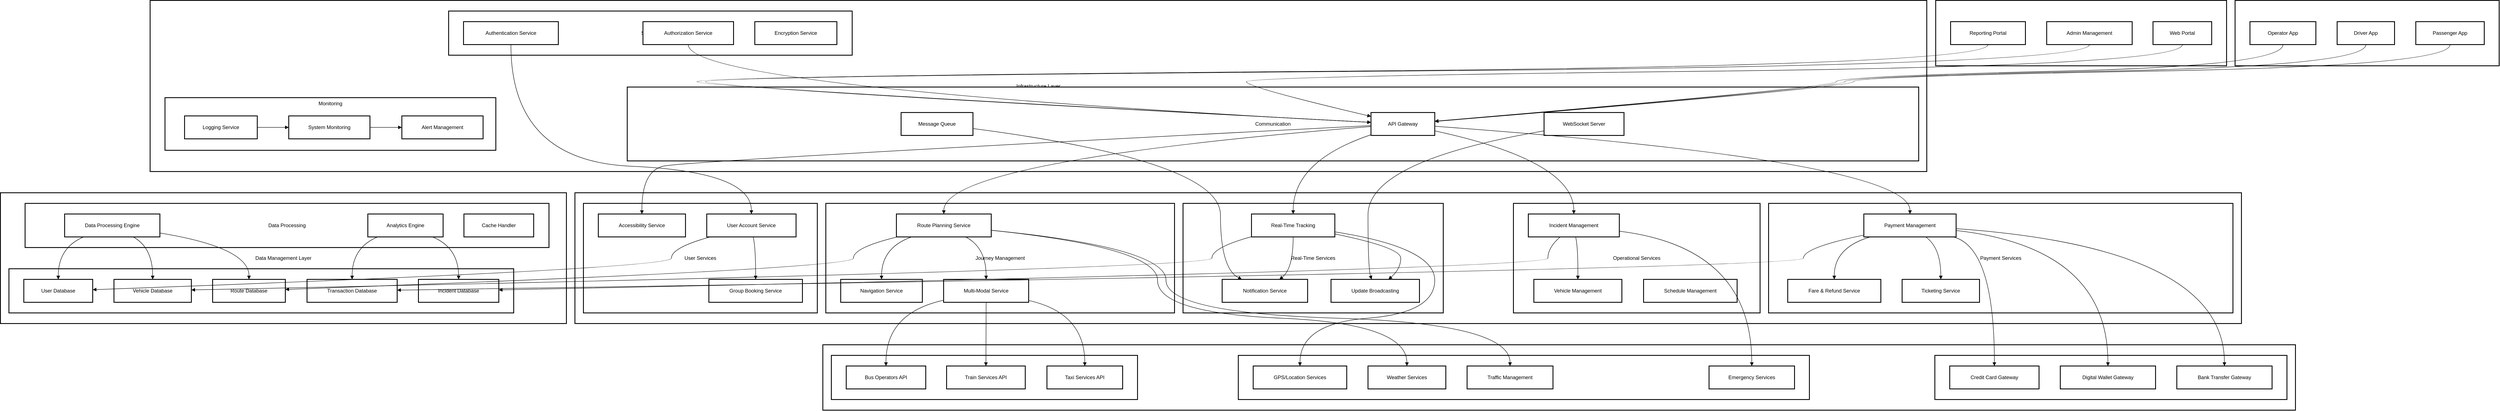 <mxfile version="27.0.5">
  <diagram name="Page-1" id="BeQ7WbJcd_BiqAc1YBVO">
    <mxGraphModel dx="8540" dy="4227" grid="1" gridSize="10" guides="1" tooltips="1" connect="1" arrows="1" fold="1" page="1" pageScale="1" pageWidth="827" pageHeight="1169" math="0" shadow="0">
      <root>
        <mxCell id="0" />
        <mxCell id="1" parent="0" />
        <mxCell id="VH9sjmo6CFNE2IsKv49y-115" value="Infrastructure Layer" style="whiteSpace=wrap;strokeWidth=2;" vertex="1" parent="1">
          <mxGeometry x="372" y="180" width="4178" height="403" as="geometry" />
        </mxCell>
        <mxCell id="VH9sjmo6CFNE2IsKv49y-116" value="Monitoring" style="whiteSpace=wrap;strokeWidth=2;verticalAlign=top;" vertex="1" parent="1">
          <mxGeometry x="407" y="409" width="778" height="124" as="geometry" />
        </mxCell>
        <mxCell id="VH9sjmo6CFNE2IsKv49y-117" value="Logging Service" style="whiteSpace=wrap;strokeWidth=2;" vertex="1" parent="VH9sjmo6CFNE2IsKv49y-116">
          <mxGeometry x="46" y="43" width="171" height="54" as="geometry" />
        </mxCell>
        <mxCell id="VH9sjmo6CFNE2IsKv49y-118" value="System Monitoring" style="whiteSpace=wrap;strokeWidth=2;" vertex="1" parent="VH9sjmo6CFNE2IsKv49y-116">
          <mxGeometry x="291" y="43" width="191" height="54" as="geometry" />
        </mxCell>
        <mxCell id="VH9sjmo6CFNE2IsKv49y-119" value="Alert Management" style="whiteSpace=wrap;strokeWidth=2;" vertex="1" parent="VH9sjmo6CFNE2IsKv49y-116">
          <mxGeometry x="557" y="43" width="191" height="54" as="geometry" />
        </mxCell>
        <mxCell id="VH9sjmo6CFNE2IsKv49y-120" value="" style="curved=1;startArrow=none;endArrow=block;exitX=0.99;exitY=0.5;entryX=0;entryY=0.5;rounded=0;" edge="1" parent="VH9sjmo6CFNE2IsKv49y-116" source="VH9sjmo6CFNE2IsKv49y-117" target="VH9sjmo6CFNE2IsKv49y-118">
          <mxGeometry relative="1" as="geometry">
            <Array as="points" />
          </mxGeometry>
        </mxCell>
        <mxCell id="VH9sjmo6CFNE2IsKv49y-121" value="" style="curved=1;startArrow=none;endArrow=block;exitX=1;exitY=0.5;entryX=0;entryY=0.5;rounded=0;" edge="1" parent="VH9sjmo6CFNE2IsKv49y-116" source="VH9sjmo6CFNE2IsKv49y-118" target="VH9sjmo6CFNE2IsKv49y-119">
          <mxGeometry relative="1" as="geometry">
            <Array as="points" />
          </mxGeometry>
        </mxCell>
        <mxCell id="VH9sjmo6CFNE2IsKv49y-122" value="Security" style="whiteSpace=wrap;strokeWidth=2;" vertex="1" parent="1">
          <mxGeometry x="1074" y="205" width="949" height="104" as="geometry" />
        </mxCell>
        <mxCell id="VH9sjmo6CFNE2IsKv49y-123" value="Communication" style="whiteSpace=wrap;strokeWidth=2;" vertex="1" parent="1">
          <mxGeometry x="1494" y="384" width="3037" height="174" as="geometry" />
        </mxCell>
        <mxCell id="VH9sjmo6CFNE2IsKv49y-124" value="External Integration Layer" style="whiteSpace=wrap;strokeWidth=2;" vertex="1" parent="1">
          <mxGeometry x="1954" y="991" width="3463" height="154" as="geometry" />
        </mxCell>
        <mxCell id="VH9sjmo6CFNE2IsKv49y-125" value="Third-Party Transport" style="whiteSpace=wrap;strokeWidth=2;" vertex="1" parent="1">
          <mxGeometry x="1974" y="1016" width="720" height="104" as="geometry" />
        </mxCell>
        <mxCell id="VH9sjmo6CFNE2IsKv49y-126" value="External Services" style="whiteSpace=wrap;strokeWidth=2;" vertex="1" parent="1">
          <mxGeometry x="2931" y="1016" width="1343" height="104" as="geometry" />
        </mxCell>
        <mxCell id="VH9sjmo6CFNE2IsKv49y-127" value="Payment Gateways" style="whiteSpace=wrap;strokeWidth=2;" vertex="1" parent="1">
          <mxGeometry x="4569" y="1016" width="828" height="104" as="geometry" />
        </mxCell>
        <mxCell id="VH9sjmo6CFNE2IsKv49y-128" value="Data Management Layer" style="whiteSpace=wrap;strokeWidth=2;" vertex="1" parent="1">
          <mxGeometry x="20" y="633" width="1331" height="308" as="geometry" />
        </mxCell>
        <mxCell id="VH9sjmo6CFNE2IsKv49y-129" value="Data Processing" style="whiteSpace=wrap;strokeWidth=2;" vertex="1" parent="1">
          <mxGeometry x="78" y="658" width="1232" height="104" as="geometry" />
        </mxCell>
        <mxCell id="VH9sjmo6CFNE2IsKv49y-130" value="Databases" style="whiteSpace=wrap;strokeWidth=2;" vertex="1" parent="1">
          <mxGeometry x="40" y="812" width="1187" height="104" as="geometry" />
        </mxCell>
        <mxCell id="VH9sjmo6CFNE2IsKv49y-131" value="Core Services Layer" style="whiteSpace=wrap;strokeWidth=2;" vertex="1" parent="1">
          <mxGeometry x="1371" y="633" width="3919" height="308" as="geometry" />
        </mxCell>
        <mxCell id="VH9sjmo6CFNE2IsKv49y-132" value="User Services" style="whiteSpace=wrap;strokeWidth=2;" vertex="1" parent="1">
          <mxGeometry x="1391" y="658" width="550" height="258" as="geometry" />
        </mxCell>
        <mxCell id="VH9sjmo6CFNE2IsKv49y-133" value="Operational Services" style="whiteSpace=wrap;strokeWidth=2;" vertex="1" parent="1">
          <mxGeometry x="3578" y="658" width="580" height="258" as="geometry" />
        </mxCell>
        <mxCell id="VH9sjmo6CFNE2IsKv49y-134" value="Payment Services" style="whiteSpace=wrap;strokeWidth=2;" vertex="1" parent="1">
          <mxGeometry x="4178" y="658" width="1092" height="258" as="geometry" />
        </mxCell>
        <mxCell id="VH9sjmo6CFNE2IsKv49y-135" value="Real-Time Services" style="whiteSpace=wrap;strokeWidth=2;" vertex="1" parent="1">
          <mxGeometry x="2801" y="658" width="612" height="258" as="geometry" />
        </mxCell>
        <mxCell id="VH9sjmo6CFNE2IsKv49y-136" value="Journey Management" style="whiteSpace=wrap;strokeWidth=2;" vertex="1" parent="1">
          <mxGeometry x="1961" y="658" width="820" height="258" as="geometry" />
        </mxCell>
        <mxCell id="VH9sjmo6CFNE2IsKv49y-137" value="Web Applications" style="whiteSpace=wrap;strokeWidth=2;" vertex="1" parent="1">
          <mxGeometry x="4571" y="180" width="684" height="154" as="geometry" />
        </mxCell>
        <mxCell id="VH9sjmo6CFNE2IsKv49y-138" value="Mobile Applications" style="whiteSpace=wrap;strokeWidth=2;" vertex="1" parent="1">
          <mxGeometry x="5275" y="180" width="621" height="154" as="geometry" />
        </mxCell>
        <mxCell id="VH9sjmo6CFNE2IsKv49y-139" value="Passenger App" style="whiteSpace=wrap;strokeWidth=2;" vertex="1" parent="1">
          <mxGeometry x="5700" y="230" width="161" height="54" as="geometry" />
        </mxCell>
        <mxCell id="VH9sjmo6CFNE2IsKv49y-140" value="Driver App" style="whiteSpace=wrap;strokeWidth=2;" vertex="1" parent="1">
          <mxGeometry x="5515" y="230" width="135" height="54" as="geometry" />
        </mxCell>
        <mxCell id="VH9sjmo6CFNE2IsKv49y-141" value="Operator App" style="whiteSpace=wrap;strokeWidth=2;" vertex="1" parent="1">
          <mxGeometry x="5310" y="230" width="155" height="54" as="geometry" />
        </mxCell>
        <mxCell id="VH9sjmo6CFNE2IsKv49y-142" value="Web Portal" style="whiteSpace=wrap;strokeWidth=2;" vertex="1" parent="1">
          <mxGeometry x="5082" y="230" width="138" height="54" as="geometry" />
        </mxCell>
        <mxCell id="VH9sjmo6CFNE2IsKv49y-143" value="Admin Management" style="whiteSpace=wrap;strokeWidth=2;" vertex="1" parent="1">
          <mxGeometry x="4832" y="230" width="201" height="54" as="geometry" />
        </mxCell>
        <mxCell id="VH9sjmo6CFNE2IsKv49y-144" value="Reporting Portal" style="whiteSpace=wrap;strokeWidth=2;" vertex="1" parent="1">
          <mxGeometry x="4606" y="230" width="176" height="54" as="geometry" />
        </mxCell>
        <mxCell id="VH9sjmo6CFNE2IsKv49y-145" value="Route Planning Service" style="whiteSpace=wrap;strokeWidth=2;" vertex="1" parent="1">
          <mxGeometry x="2127" y="683" width="223" height="54" as="geometry" />
        </mxCell>
        <mxCell id="VH9sjmo6CFNE2IsKv49y-146" value="Navigation Service" style="whiteSpace=wrap;strokeWidth=2;" vertex="1" parent="1">
          <mxGeometry x="1996" y="837" width="192" height="54" as="geometry" />
        </mxCell>
        <mxCell id="VH9sjmo6CFNE2IsKv49y-147" value="Multi-Modal Service" style="whiteSpace=wrap;strokeWidth=2;" vertex="1" parent="1">
          <mxGeometry x="2238" y="837" width="200" height="54" as="geometry" />
        </mxCell>
        <mxCell id="VH9sjmo6CFNE2IsKv49y-148" value="Real-Time Tracking" style="whiteSpace=wrap;strokeWidth=2;" vertex="1" parent="1">
          <mxGeometry x="2962" y="683" width="196" height="54" as="geometry" />
        </mxCell>
        <mxCell id="VH9sjmo6CFNE2IsKv49y-149" value="Notification Service" style="whiteSpace=wrap;strokeWidth=2;" vertex="1" parent="1">
          <mxGeometry x="2893" y="837" width="201" height="54" as="geometry" />
        </mxCell>
        <mxCell id="VH9sjmo6CFNE2IsKv49y-150" value="Update Broadcasting" style="whiteSpace=wrap;strokeWidth=2;" vertex="1" parent="1">
          <mxGeometry x="3149" y="837" width="208" height="54" as="geometry" />
        </mxCell>
        <mxCell id="VH9sjmo6CFNE2IsKv49y-151" value="Payment Management" style="whiteSpace=wrap;strokeWidth=2;" vertex="1" parent="1">
          <mxGeometry x="4402" y="683" width="217" height="54" as="geometry" />
        </mxCell>
        <mxCell id="VH9sjmo6CFNE2IsKv49y-152" value="Fare &amp; Refund Service" style="whiteSpace=wrap;strokeWidth=2;" vertex="1" parent="1">
          <mxGeometry x="4223" y="837" width="219" height="54" as="geometry" />
        </mxCell>
        <mxCell id="VH9sjmo6CFNE2IsKv49y-153" value="Ticketing Service" style="whiteSpace=wrap;strokeWidth=2;" vertex="1" parent="1">
          <mxGeometry x="4492" y="837" width="182" height="54" as="geometry" />
        </mxCell>
        <mxCell id="VH9sjmo6CFNE2IsKv49y-154" value="Incident Management" style="whiteSpace=wrap;strokeWidth=2;" vertex="1" parent="1">
          <mxGeometry x="3613" y="683" width="214" height="54" as="geometry" />
        </mxCell>
        <mxCell id="VH9sjmo6CFNE2IsKv49y-155" value="Vehicle Management" style="whiteSpace=wrap;strokeWidth=2;" vertex="1" parent="1">
          <mxGeometry x="3626" y="837" width="207" height="54" as="geometry" />
        </mxCell>
        <mxCell id="VH9sjmo6CFNE2IsKv49y-156" value="Schedule Management" style="whiteSpace=wrap;strokeWidth=2;" vertex="1" parent="1">
          <mxGeometry x="3884" y="837" width="220" height="54" as="geometry" />
        </mxCell>
        <mxCell id="VH9sjmo6CFNE2IsKv49y-157" value="Accessibility Service" style="whiteSpace=wrap;strokeWidth=2;" vertex="1" parent="1">
          <mxGeometry x="1426" y="683" width="205" height="54" as="geometry" />
        </mxCell>
        <mxCell id="VH9sjmo6CFNE2IsKv49y-158" value="User Account Service" style="whiteSpace=wrap;strokeWidth=2;" vertex="1" parent="1">
          <mxGeometry x="1681" y="683" width="210" height="54" as="geometry" />
        </mxCell>
        <mxCell id="VH9sjmo6CFNE2IsKv49y-159" value="Group Booking Service" style="whiteSpace=wrap;strokeWidth=2;" vertex="1" parent="1">
          <mxGeometry x="1686" y="837" width="220" height="54" as="geometry" />
        </mxCell>
        <mxCell id="VH9sjmo6CFNE2IsKv49y-160" value="User Database" style="whiteSpace=wrap;strokeWidth=2;" vertex="1" parent="1">
          <mxGeometry x="75" y="837" width="162" height="54" as="geometry" />
        </mxCell>
        <mxCell id="VH9sjmo6CFNE2IsKv49y-161" value="Vehicle Database" style="whiteSpace=wrap;strokeWidth=2;" vertex="1" parent="1">
          <mxGeometry x="287" y="837" width="182" height="54" as="geometry" />
        </mxCell>
        <mxCell id="VH9sjmo6CFNE2IsKv49y-162" value="Route Database" style="whiteSpace=wrap;strokeWidth=2;" vertex="1" parent="1">
          <mxGeometry x="519" y="837" width="171" height="54" as="geometry" />
        </mxCell>
        <mxCell id="VH9sjmo6CFNE2IsKv49y-163" value="Transaction Database" style="whiteSpace=wrap;strokeWidth=2;" vertex="1" parent="1">
          <mxGeometry x="741" y="837" width="212" height="54" as="geometry" />
        </mxCell>
        <mxCell id="VH9sjmo6CFNE2IsKv49y-164" value="Incident Database" style="whiteSpace=wrap;strokeWidth=2;" vertex="1" parent="1">
          <mxGeometry x="1003" y="837" width="189" height="54" as="geometry" />
        </mxCell>
        <mxCell id="VH9sjmo6CFNE2IsKv49y-165" value="Data Processing Engine" style="whiteSpace=wrap;strokeWidth=2;" vertex="1" parent="1">
          <mxGeometry x="171" y="683" width="224" height="54" as="geometry" />
        </mxCell>
        <mxCell id="VH9sjmo6CFNE2IsKv49y-166" value="Analytics Engine" style="whiteSpace=wrap;strokeWidth=2;" vertex="1" parent="1">
          <mxGeometry x="884" y="683" width="177" height="54" as="geometry" />
        </mxCell>
        <mxCell id="VH9sjmo6CFNE2IsKv49y-167" value="Cache Handler" style="whiteSpace=wrap;strokeWidth=2;" vertex="1" parent="1">
          <mxGeometry x="1110" y="683" width="164" height="54" as="geometry" />
        </mxCell>
        <mxCell id="VH9sjmo6CFNE2IsKv49y-168" value="Credit Card Gateway" style="whiteSpace=wrap;strokeWidth=2;" vertex="1" parent="1">
          <mxGeometry x="4604" y="1041" width="210" height="54" as="geometry" />
        </mxCell>
        <mxCell id="VH9sjmo6CFNE2IsKv49y-169" value="Digital Wallet Gateway" style="whiteSpace=wrap;strokeWidth=2;" vertex="1" parent="1">
          <mxGeometry x="4864" y="1041" width="224" height="54" as="geometry" />
        </mxCell>
        <mxCell id="VH9sjmo6CFNE2IsKv49y-170" value="Bank Transfer Gateway" style="whiteSpace=wrap;strokeWidth=2;" vertex="1" parent="1">
          <mxGeometry x="5138" y="1041" width="224" height="54" as="geometry" />
        </mxCell>
        <mxCell id="VH9sjmo6CFNE2IsKv49y-171" value="GPS/Location Services" style="whiteSpace=wrap;strokeWidth=2;" vertex="1" parent="1">
          <mxGeometry x="2966" y="1041" width="220" height="54" as="geometry" />
        </mxCell>
        <mxCell id="VH9sjmo6CFNE2IsKv49y-172" value="Weather Services" style="whiteSpace=wrap;strokeWidth=2;" vertex="1" parent="1">
          <mxGeometry x="3236" y="1041" width="183" height="54" as="geometry" />
        </mxCell>
        <mxCell id="VH9sjmo6CFNE2IsKv49y-173" value="Traffic Management" style="whiteSpace=wrap;strokeWidth=2;" vertex="1" parent="1">
          <mxGeometry x="3469" y="1041" width="202" height="54" as="geometry" />
        </mxCell>
        <mxCell id="VH9sjmo6CFNE2IsKv49y-174" value="Emergency Services" style="whiteSpace=wrap;strokeWidth=2;" vertex="1" parent="1">
          <mxGeometry x="4038" y="1041" width="201" height="54" as="geometry" />
        </mxCell>
        <mxCell id="VH9sjmo6CFNE2IsKv49y-175" value="Bus Operators API" style="whiteSpace=wrap;strokeWidth=2;" vertex="1" parent="1">
          <mxGeometry x="2009" y="1041" width="187" height="54" as="geometry" />
        </mxCell>
        <mxCell id="VH9sjmo6CFNE2IsKv49y-176" value="Train Services API" style="whiteSpace=wrap;strokeWidth=2;" vertex="1" parent="1">
          <mxGeometry x="2245" y="1041" width="185" height="54" as="geometry" />
        </mxCell>
        <mxCell id="VH9sjmo6CFNE2IsKv49y-177" value="Taxi Services API" style="whiteSpace=wrap;strokeWidth=2;" vertex="1" parent="1">
          <mxGeometry x="2481" y="1041" width="178" height="54" as="geometry" />
        </mxCell>
        <mxCell id="VH9sjmo6CFNE2IsKv49y-178" value="API Gateway" style="whiteSpace=wrap;strokeWidth=2;" vertex="1" parent="1">
          <mxGeometry x="3243" y="444" width="150" height="54" as="geometry" />
        </mxCell>
        <mxCell id="VH9sjmo6CFNE2IsKv49y-179" value="Message Queue" style="whiteSpace=wrap;strokeWidth=2;" vertex="1" parent="1">
          <mxGeometry x="2138" y="444" width="169" height="54" as="geometry" />
        </mxCell>
        <mxCell id="VH9sjmo6CFNE2IsKv49y-180" value="WebSocket Server" style="whiteSpace=wrap;strokeWidth=2;" vertex="1" parent="1">
          <mxGeometry x="3650" y="444" width="188" height="54" as="geometry" />
        </mxCell>
        <mxCell id="VH9sjmo6CFNE2IsKv49y-181" value="Authentication Service" style="whiteSpace=wrap;strokeWidth=2;" vertex="1" parent="1">
          <mxGeometry x="1109" y="230" width="223" height="54" as="geometry" />
        </mxCell>
        <mxCell id="VH9sjmo6CFNE2IsKv49y-182" value="Authorization Service" style="whiteSpace=wrap;strokeWidth=2;" vertex="1" parent="1">
          <mxGeometry x="1531" y="230" width="213" height="54" as="geometry" />
        </mxCell>
        <mxCell id="VH9sjmo6CFNE2IsKv49y-183" value="Encryption Service" style="whiteSpace=wrap;strokeWidth=2;" vertex="1" parent="1">
          <mxGeometry x="1794" y="230" width="193" height="54" as="geometry" />
        </mxCell>
        <mxCell id="VH9sjmo6CFNE2IsKv49y-184" value="" style="curved=1;startArrow=none;endArrow=block;exitX=0.5;exitY=1;entryX=1;entryY=0.39;rounded=0;" edge="1" parent="1" source="VH9sjmo6CFNE2IsKv49y-139" target="VH9sjmo6CFNE2IsKv49y-178">
          <mxGeometry relative="1" as="geometry">
            <Array as="points">
              <mxPoint x="5781" y="334" />
              <mxPoint x="4377" y="359" />
              <mxPoint x="4377" y="384" />
            </Array>
          </mxGeometry>
        </mxCell>
        <mxCell id="VH9sjmo6CFNE2IsKv49y-185" value="" style="curved=1;startArrow=none;endArrow=block;exitX=0.5;exitY=1;entryX=1;entryY=0.38;rounded=0;" edge="1" parent="1" source="VH9sjmo6CFNE2IsKv49y-140" target="VH9sjmo6CFNE2IsKv49y-178">
          <mxGeometry relative="1" as="geometry">
            <Array as="points">
              <mxPoint x="5583" y="334" />
              <mxPoint x="4357" y="359" />
              <mxPoint x="4357" y="384" />
            </Array>
          </mxGeometry>
        </mxCell>
        <mxCell id="VH9sjmo6CFNE2IsKv49y-186" value="" style="curved=1;startArrow=none;endArrow=block;exitX=0.5;exitY=1;entryX=1;entryY=0.38;rounded=0;" edge="1" parent="1" source="VH9sjmo6CFNE2IsKv49y-141" target="VH9sjmo6CFNE2IsKv49y-178">
          <mxGeometry relative="1" as="geometry">
            <Array as="points">
              <mxPoint x="5388" y="334" />
              <mxPoint x="4337" y="359" />
              <mxPoint x="4337" y="384" />
            </Array>
          </mxGeometry>
        </mxCell>
        <mxCell id="VH9sjmo6CFNE2IsKv49y-187" value="" style="curved=1;startArrow=none;endArrow=block;exitX=0.5;exitY=1;entryX=0;entryY=0.17;rounded=0;" edge="1" parent="1" source="VH9sjmo6CFNE2IsKv49y-142" target="VH9sjmo6CFNE2IsKv49y-178">
          <mxGeometry relative="1" as="geometry">
            <Array as="points">
              <mxPoint x="5151" y="334" />
              <mxPoint x="2950" y="359" />
              <mxPoint x="2950" y="384" />
            </Array>
          </mxGeometry>
        </mxCell>
        <mxCell id="VH9sjmo6CFNE2IsKv49y-188" value="" style="curved=1;startArrow=none;endArrow=block;exitX=0.5;exitY=1;entryX=0;entryY=0.43;rounded=0;" edge="1" parent="1" source="VH9sjmo6CFNE2IsKv49y-143" target="VH9sjmo6CFNE2IsKv49y-178">
          <mxGeometry relative="1" as="geometry">
            <Array as="points">
              <mxPoint x="4932" y="334" />
              <mxPoint x="1678" y="359" />
              <mxPoint x="1678" y="384" />
            </Array>
          </mxGeometry>
        </mxCell>
        <mxCell id="VH9sjmo6CFNE2IsKv49y-189" value="" style="curved=1;startArrow=none;endArrow=block;exitX=0.5;exitY=1;entryX=0;entryY=0.43;rounded=0;" edge="1" parent="1" source="VH9sjmo6CFNE2IsKv49y-144" target="VH9sjmo6CFNE2IsKv49y-178">
          <mxGeometry relative="1" as="geometry">
            <Array as="points">
              <mxPoint x="4694" y="334" />
              <mxPoint x="1658" y="359" />
              <mxPoint x="1658" y="384" />
            </Array>
          </mxGeometry>
        </mxCell>
        <mxCell id="VH9sjmo6CFNE2IsKv49y-190" value="" style="curved=1;startArrow=none;endArrow=block;exitX=0;exitY=0.61;entryX=0.5;entryY=0;rounded=0;" edge="1" parent="1" source="VH9sjmo6CFNE2IsKv49y-178" target="VH9sjmo6CFNE2IsKv49y-145">
          <mxGeometry relative="1" as="geometry">
            <Array as="points">
              <mxPoint x="2238" y="558" />
            </Array>
          </mxGeometry>
        </mxCell>
        <mxCell id="VH9sjmo6CFNE2IsKv49y-191" value="" style="curved=1;startArrow=none;endArrow=block;exitX=0;exitY=0.97;entryX=0.5;entryY=0;rounded=0;" edge="1" parent="1" source="VH9sjmo6CFNE2IsKv49y-178" target="VH9sjmo6CFNE2IsKv49y-148">
          <mxGeometry relative="1" as="geometry">
            <Array as="points">
              <mxPoint x="3060" y="558" />
            </Array>
          </mxGeometry>
        </mxCell>
        <mxCell id="VH9sjmo6CFNE2IsKv49y-192" value="" style="curved=1;startArrow=none;endArrow=block;exitX=1;exitY=0.6;entryX=0.5;entryY=0;rounded=0;" edge="1" parent="1" source="VH9sjmo6CFNE2IsKv49y-178" target="VH9sjmo6CFNE2IsKv49y-151">
          <mxGeometry relative="1" as="geometry">
            <Array as="points">
              <mxPoint x="4511" y="558" />
            </Array>
          </mxGeometry>
        </mxCell>
        <mxCell id="VH9sjmo6CFNE2IsKv49y-193" value="" style="curved=1;startArrow=none;endArrow=block;exitX=1;exitY=0.8;entryX=0.5;entryY=0;rounded=0;" edge="1" parent="1" source="VH9sjmo6CFNE2IsKv49y-178" target="VH9sjmo6CFNE2IsKv49y-154">
          <mxGeometry relative="1" as="geometry">
            <Array as="points">
              <mxPoint x="3720" y="558" />
            </Array>
          </mxGeometry>
        </mxCell>
        <mxCell id="VH9sjmo6CFNE2IsKv49y-194" value="" style="curved=1;startArrow=none;endArrow=block;exitX=0;exitY=0.57;entryX=0.5;entryY=0;rounded=0;" edge="1" parent="1" source="VH9sjmo6CFNE2IsKv49y-178" target="VH9sjmo6CFNE2IsKv49y-157">
          <mxGeometry relative="1" as="geometry">
            <Array as="points">
              <mxPoint x="1628" y="558" />
              <mxPoint x="1528" y="583" />
            </Array>
          </mxGeometry>
        </mxCell>
        <mxCell id="VH9sjmo6CFNE2IsKv49y-195" value="" style="curved=1;startArrow=none;endArrow=block;exitX=0.16;exitY=1;entryX=0.5;entryY=0;rounded=0;" edge="1" parent="1" source="VH9sjmo6CFNE2IsKv49y-145" target="VH9sjmo6CFNE2IsKv49y-146">
          <mxGeometry relative="1" as="geometry">
            <Array as="points">
              <mxPoint x="2092" y="762" />
            </Array>
          </mxGeometry>
        </mxCell>
        <mxCell id="VH9sjmo6CFNE2IsKv49y-196" value="" style="curved=1;startArrow=none;endArrow=block;exitX=0.73;exitY=1;entryX=0.5;entryY=0;rounded=0;" edge="1" parent="1" source="VH9sjmo6CFNE2IsKv49y-145" target="VH9sjmo6CFNE2IsKv49y-147">
          <mxGeometry relative="1" as="geometry">
            <Array as="points">
              <mxPoint x="2338" y="762" />
            </Array>
          </mxGeometry>
        </mxCell>
        <mxCell id="VH9sjmo6CFNE2IsKv49y-197" value="" style="curved=1;startArrow=none;endArrow=block;exitX=0.5;exitY=1;entryX=0.67;entryY=0;rounded=0;" edge="1" parent="1" source="VH9sjmo6CFNE2IsKv49y-148" target="VH9sjmo6CFNE2IsKv49y-149">
          <mxGeometry relative="1" as="geometry">
            <Array as="points">
              <mxPoint x="3060" y="812" />
            </Array>
          </mxGeometry>
        </mxCell>
        <mxCell id="VH9sjmo6CFNE2IsKv49y-198" value="" style="curved=1;startArrow=none;endArrow=block;exitX=1;exitY=0.87;entryX=0.65;entryY=0;rounded=0;" edge="1" parent="1" source="VH9sjmo6CFNE2IsKv49y-148" target="VH9sjmo6CFNE2IsKv49y-150">
          <mxGeometry relative="1" as="geometry">
            <Array as="points">
              <mxPoint x="3313" y="762" />
              <mxPoint x="3313" y="812" />
            </Array>
          </mxGeometry>
        </mxCell>
        <mxCell id="VH9sjmo6CFNE2IsKv49y-199" value="" style="curved=1;startArrow=none;endArrow=block;exitX=0.07;exitY=1;entryX=0.5;entryY=0;rounded=0;" edge="1" parent="1" source="VH9sjmo6CFNE2IsKv49y-151" target="VH9sjmo6CFNE2IsKv49y-152">
          <mxGeometry relative="1" as="geometry">
            <Array as="points">
              <mxPoint x="4332" y="762" />
            </Array>
          </mxGeometry>
        </mxCell>
        <mxCell id="VH9sjmo6CFNE2IsKv49y-200" value="" style="curved=1;startArrow=none;endArrow=block;exitX=0.67;exitY=1;entryX=0.5;entryY=0;rounded=0;" edge="1" parent="1" source="VH9sjmo6CFNE2IsKv49y-151" target="VH9sjmo6CFNE2IsKv49y-153">
          <mxGeometry relative="1" as="geometry">
            <Array as="points">
              <mxPoint x="4583" y="762" />
            </Array>
          </mxGeometry>
        </mxCell>
        <mxCell id="VH9sjmo6CFNE2IsKv49y-201" value="" style="curved=1;startArrow=none;endArrow=block;exitX=0.52;exitY=1;entryX=0.5;entryY=0;rounded=0;" edge="1" parent="1" source="VH9sjmo6CFNE2IsKv49y-154" target="VH9sjmo6CFNE2IsKv49y-155">
          <mxGeometry relative="1" as="geometry">
            <Array as="points">
              <mxPoint x="3730" y="762" />
            </Array>
          </mxGeometry>
        </mxCell>
        <mxCell id="VH9sjmo6CFNE2IsKv49y-202" value="" style="curved=1;startArrow=none;endArrow=block;exitX=0.52;exitY=1;entryX=0.5;entryY=0;rounded=0;" edge="1" parent="1" source="VH9sjmo6CFNE2IsKv49y-158" target="VH9sjmo6CFNE2IsKv49y-159">
          <mxGeometry relative="1" as="geometry">
            <Array as="points">
              <mxPoint x="1796" y="762" />
            </Array>
          </mxGeometry>
        </mxCell>
        <mxCell id="VH9sjmo6CFNE2IsKv49y-203" value="" style="curved=1;startArrow=none;endArrow=block;exitX=0.01;exitY=1;entryX=1;entryY=0.44;rounded=0;" edge="1" parent="1" source="VH9sjmo6CFNE2IsKv49y-145" target="VH9sjmo6CFNE2IsKv49y-162">
          <mxGeometry relative="1" as="geometry">
            <Array as="points">
              <mxPoint x="2026" y="762" />
              <mxPoint x="2026" y="812" />
            </Array>
          </mxGeometry>
        </mxCell>
        <mxCell id="VH9sjmo6CFNE2IsKv49y-204" value="" style="curved=1;startArrow=none;endArrow=block;exitX=0;exitY=0.99;entryX=1;entryY=0.46;rounded=0;" edge="1" parent="1" source="VH9sjmo6CFNE2IsKv49y-148" target="VH9sjmo6CFNE2IsKv49y-161">
          <mxGeometry relative="1" as="geometry">
            <Array as="points">
              <mxPoint x="2869" y="762" />
              <mxPoint x="2869" y="812" />
            </Array>
          </mxGeometry>
        </mxCell>
        <mxCell id="VH9sjmo6CFNE2IsKv49y-205" value="" style="curved=1;startArrow=none;endArrow=block;exitX=0;exitY=0.92;entryX=1;entryY=0.47;rounded=0;" edge="1" parent="1" source="VH9sjmo6CFNE2IsKv49y-151" target="VH9sjmo6CFNE2IsKv49y-163">
          <mxGeometry relative="1" as="geometry">
            <Array as="points">
              <mxPoint x="4260" y="762" />
              <mxPoint x="4260" y="812" />
            </Array>
          </mxGeometry>
        </mxCell>
        <mxCell id="VH9sjmo6CFNE2IsKv49y-206" value="" style="curved=1;startArrow=none;endArrow=block;exitX=0.35;exitY=1;entryX=1;entryY=0.46;rounded=0;" edge="1" parent="1" source="VH9sjmo6CFNE2IsKv49y-154" target="VH9sjmo6CFNE2IsKv49y-164">
          <mxGeometry relative="1" as="geometry">
            <Array as="points">
              <mxPoint x="3659" y="762" />
              <mxPoint x="3659" y="812" />
            </Array>
          </mxGeometry>
        </mxCell>
        <mxCell id="VH9sjmo6CFNE2IsKv49y-207" value="" style="curved=1;startArrow=none;endArrow=block;exitX=0.04;exitY=1;entryX=1;entryY=0.45;rounded=0;" edge="1" parent="1" source="VH9sjmo6CFNE2IsKv49y-158" target="VH9sjmo6CFNE2IsKv49y-160">
          <mxGeometry relative="1" as="geometry">
            <Array as="points">
              <mxPoint x="1598" y="762" />
              <mxPoint x="1598" y="812" />
            </Array>
          </mxGeometry>
        </mxCell>
        <mxCell id="VH9sjmo6CFNE2IsKv49y-208" value="" style="curved=1;startArrow=none;endArrow=block;exitX=0.2;exitY=1;entryX=0.5;entryY=0;rounded=0;" edge="1" parent="1" source="VH9sjmo6CFNE2IsKv49y-165" target="VH9sjmo6CFNE2IsKv49y-160">
          <mxGeometry relative="1" as="geometry">
            <Array as="points">
              <mxPoint x="156" y="762" />
            </Array>
          </mxGeometry>
        </mxCell>
        <mxCell id="VH9sjmo6CFNE2IsKv49y-209" value="" style="curved=1;startArrow=none;endArrow=block;exitX=0.72;exitY=1;entryX=0.5;entryY=0;rounded=0;" edge="1" parent="1" source="VH9sjmo6CFNE2IsKv49y-165" target="VH9sjmo6CFNE2IsKv49y-161">
          <mxGeometry relative="1" as="geometry">
            <Array as="points">
              <mxPoint x="378" y="762" />
            </Array>
          </mxGeometry>
        </mxCell>
        <mxCell id="VH9sjmo6CFNE2IsKv49y-210" value="" style="curved=1;startArrow=none;endArrow=block;exitX=1;exitY=0.83;entryX=0.5;entryY=0;rounded=0;" edge="1" parent="1" source="VH9sjmo6CFNE2IsKv49y-165" target="VH9sjmo6CFNE2IsKv49y-162">
          <mxGeometry relative="1" as="geometry">
            <Array as="points">
              <mxPoint x="605" y="762" />
            </Array>
          </mxGeometry>
        </mxCell>
        <mxCell id="VH9sjmo6CFNE2IsKv49y-211" value="" style="curved=1;startArrow=none;endArrow=block;exitX=0.13;exitY=1;entryX=0.5;entryY=0;rounded=0;" edge="1" parent="1" source="VH9sjmo6CFNE2IsKv49y-166" target="VH9sjmo6CFNE2IsKv49y-163">
          <mxGeometry relative="1" as="geometry">
            <Array as="points">
              <mxPoint x="847" y="762" />
            </Array>
          </mxGeometry>
        </mxCell>
        <mxCell id="VH9sjmo6CFNE2IsKv49y-212" value="" style="curved=1;startArrow=none;endArrow=block;exitX=0.86;exitY=1;entryX=0.5;entryY=0;rounded=0;" edge="1" parent="1" source="VH9sjmo6CFNE2IsKv49y-166" target="VH9sjmo6CFNE2IsKv49y-164">
          <mxGeometry relative="1" as="geometry">
            <Array as="points">
              <mxPoint x="1097" y="762" />
            </Array>
          </mxGeometry>
        </mxCell>
        <mxCell id="VH9sjmo6CFNE2IsKv49y-213" value="" style="curved=1;startArrow=none;endArrow=block;exitX=0.97;exitY=1;entryX=0.5;entryY=0;rounded=0;" edge="1" parent="1" source="VH9sjmo6CFNE2IsKv49y-151" target="VH9sjmo6CFNE2IsKv49y-168">
          <mxGeometry relative="1" as="geometry">
            <Array as="points">
              <mxPoint x="4709" y="762" />
            </Array>
          </mxGeometry>
        </mxCell>
        <mxCell id="VH9sjmo6CFNE2IsKv49y-214" value="" style="curved=1;startArrow=none;endArrow=block;exitX=1;exitY=0.72;entryX=0.5;entryY=0;rounded=0;" edge="1" parent="1" source="VH9sjmo6CFNE2IsKv49y-151" target="VH9sjmo6CFNE2IsKv49y-169">
          <mxGeometry relative="1" as="geometry">
            <Array as="points">
              <mxPoint x="4976" y="762" />
            </Array>
          </mxGeometry>
        </mxCell>
        <mxCell id="VH9sjmo6CFNE2IsKv49y-215" value="" style="curved=1;startArrow=none;endArrow=block;exitX=1;exitY=0.64;entryX=0.5;entryY=0;rounded=0;" edge="1" parent="1" source="VH9sjmo6CFNE2IsKv49y-151" target="VH9sjmo6CFNE2IsKv49y-170">
          <mxGeometry relative="1" as="geometry">
            <Array as="points">
              <mxPoint x="5250" y="762" />
            </Array>
          </mxGeometry>
        </mxCell>
        <mxCell id="VH9sjmo6CFNE2IsKv49y-216" value="" style="curved=1;startArrow=none;endArrow=block;exitX=1;exitY=0.78;entryX=0.5;entryY=0;rounded=0;" edge="1" parent="1" source="VH9sjmo6CFNE2IsKv49y-148" target="VH9sjmo6CFNE2IsKv49y-171">
          <mxGeometry relative="1" as="geometry">
            <Array as="points">
              <mxPoint x="3393" y="762" />
              <mxPoint x="3393" y="916" />
              <mxPoint x="3076" y="941" />
            </Array>
          </mxGeometry>
        </mxCell>
        <mxCell id="VH9sjmo6CFNE2IsKv49y-217" value="" style="curved=1;startArrow=none;endArrow=block;exitX=1;exitY=0.71;entryX=0.5;entryY=0;rounded=0;" edge="1" parent="1" source="VH9sjmo6CFNE2IsKv49y-145" target="VH9sjmo6CFNE2IsKv49y-172">
          <mxGeometry relative="1" as="geometry">
            <Array as="points">
              <mxPoint x="2741" y="762" />
              <mxPoint x="2741" y="916" />
              <mxPoint x="3327" y="941" />
            </Array>
          </mxGeometry>
        </mxCell>
        <mxCell id="VH9sjmo6CFNE2IsKv49y-218" value="" style="curved=1;startArrow=none;endArrow=block;exitX=1;exitY=0.71;entryX=0.5;entryY=0;rounded=0;" edge="1" parent="1" source="VH9sjmo6CFNE2IsKv49y-145" target="VH9sjmo6CFNE2IsKv49y-173">
          <mxGeometry relative="1" as="geometry">
            <Array as="points">
              <mxPoint x="2761" y="762" />
              <mxPoint x="2761" y="916" />
              <mxPoint x="3570" y="941" />
            </Array>
          </mxGeometry>
        </mxCell>
        <mxCell id="VH9sjmo6CFNE2IsKv49y-219" value="" style="curved=1;startArrow=none;endArrow=block;exitX=1;exitY=0.75;entryX=0.5;entryY=0;rounded=0;" edge="1" parent="1" source="VH9sjmo6CFNE2IsKv49y-154" target="VH9sjmo6CFNE2IsKv49y-174">
          <mxGeometry relative="1" as="geometry">
            <Array as="points">
              <mxPoint x="4138" y="762" />
            </Array>
          </mxGeometry>
        </mxCell>
        <mxCell id="VH9sjmo6CFNE2IsKv49y-220" value="" style="curved=1;startArrow=none;endArrow=block;exitX=0;exitY=0.91;entryX=0.5;entryY=0;rounded=0;" edge="1" parent="1" source="VH9sjmo6CFNE2IsKv49y-147" target="VH9sjmo6CFNE2IsKv49y-175">
          <mxGeometry relative="1" as="geometry">
            <Array as="points">
              <mxPoint x="2102" y="916" />
            </Array>
          </mxGeometry>
        </mxCell>
        <mxCell id="VH9sjmo6CFNE2IsKv49y-221" value="" style="curved=1;startArrow=none;endArrow=block;exitX=0.5;exitY=1;entryX=0.5;entryY=0;rounded=0;" edge="1" parent="1" source="VH9sjmo6CFNE2IsKv49y-147" target="VH9sjmo6CFNE2IsKv49y-176">
          <mxGeometry relative="1" as="geometry">
            <Array as="points" />
          </mxGeometry>
        </mxCell>
        <mxCell id="VH9sjmo6CFNE2IsKv49y-222" value="" style="curved=1;startArrow=none;endArrow=block;exitX=1;exitY=0.92;entryX=0.5;entryY=0;rounded=0;" edge="1" parent="1" source="VH9sjmo6CFNE2IsKv49y-147" target="VH9sjmo6CFNE2IsKv49y-177">
          <mxGeometry relative="1" as="geometry">
            <Array as="points">
              <mxPoint x="2570" y="916" />
            </Array>
          </mxGeometry>
        </mxCell>
        <mxCell id="VH9sjmo6CFNE2IsKv49y-223" value="" style="curved=1;startArrow=none;endArrow=block;exitX=0.5;exitY=1;entryX=0.5;entryY=0;rounded=0;" edge="1" parent="1" source="VH9sjmo6CFNE2IsKv49y-181" target="VH9sjmo6CFNE2IsKv49y-158">
          <mxGeometry relative="1" as="geometry">
            <Array as="points">
              <mxPoint x="1220" y="558" />
              <mxPoint x="1786" y="583" />
            </Array>
          </mxGeometry>
        </mxCell>
        <mxCell id="VH9sjmo6CFNE2IsKv49y-224" value="" style="curved=1;startArrow=none;endArrow=block;exitX=0.5;exitY=1;entryX=0;entryY=0.43;rounded=0;" edge="1" parent="1" source="VH9sjmo6CFNE2IsKv49y-182" target="VH9sjmo6CFNE2IsKv49y-178">
          <mxGeometry relative="1" as="geometry">
            <Array as="points">
              <mxPoint x="1638" y="384" />
            </Array>
          </mxGeometry>
        </mxCell>
        <mxCell id="VH9sjmo6CFNE2IsKv49y-225" value="" style="curved=1;startArrow=none;endArrow=block;exitX=1;exitY=0.7;entryX=0.23;entryY=0;rounded=0;" edge="1" parent="1" source="VH9sjmo6CFNE2IsKv49y-179" target="VH9sjmo6CFNE2IsKv49y-149">
          <mxGeometry relative="1" as="geometry">
            <Array as="points">
              <mxPoint x="2889" y="558" />
              <mxPoint x="2889" y="812" />
            </Array>
          </mxGeometry>
        </mxCell>
        <mxCell id="VH9sjmo6CFNE2IsKv49y-226" value="" style="curved=1;startArrow=none;endArrow=block;exitX=0;exitY=0.8;entryX=0.46;entryY=0;rounded=0;" edge="1" parent="1" source="VH9sjmo6CFNE2IsKv49y-180" target="VH9sjmo6CFNE2IsKv49y-150">
          <mxGeometry relative="1" as="geometry">
            <Array as="points">
              <mxPoint x="3236" y="558" />
              <mxPoint x="3236" y="812" />
            </Array>
          </mxGeometry>
        </mxCell>
      </root>
    </mxGraphModel>
  </diagram>
</mxfile>
